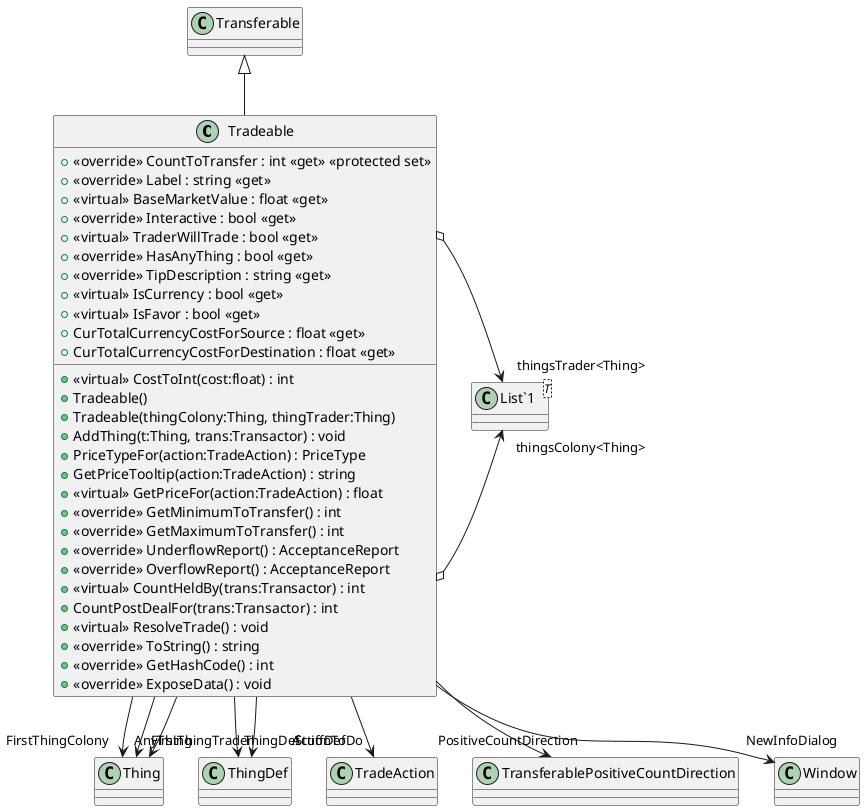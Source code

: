 @startuml
class Tradeable {
    + <<override>> CountToTransfer : int <<get>> <<protected set>>
    + <<override>> Label : string <<get>>
    + <<virtual>> BaseMarketValue : float <<get>>
    + <<override>> Interactive : bool <<get>>
    + <<virtual>> TraderWillTrade : bool <<get>>
    + <<override>> HasAnyThing : bool <<get>>
    + <<override>> TipDescription : string <<get>>
    + <<virtual>> IsCurrency : bool <<get>>
    + <<virtual>> IsFavor : bool <<get>>
    + CurTotalCurrencyCostForSource : float <<get>>
    + CurTotalCurrencyCostForDestination : float <<get>>
    + <<virtual>> CostToInt(cost:float) : int
    + Tradeable()
    + Tradeable(thingColony:Thing, thingTrader:Thing)
    + AddThing(t:Thing, trans:Transactor) : void
    + PriceTypeFor(action:TradeAction) : PriceType
    + GetPriceTooltip(action:TradeAction) : string
    + <<virtual>> GetPriceFor(action:TradeAction) : float
    + <<override>> GetMinimumToTransfer() : int
    + <<override>> GetMaximumToTransfer() : int
    + <<override>> UnderflowReport() : AcceptanceReport
    + <<override>> OverflowReport() : AcceptanceReport
    + <<virtual>> CountHeldBy(trans:Transactor) : int
    + CountPostDealFor(trans:Transactor) : int
    + <<virtual>> ResolveTrade() : void
    + <<override>> ToString() : string
    + <<override>> GetHashCode() : int
    + <<override>> ExposeData() : void
}
class "List`1"<T> {
}
Transferable <|-- Tradeable
Tradeable o-> "thingsColony<Thing>" "List`1"
Tradeable o-> "thingsTrader<Thing>" "List`1"
Tradeable --> "FirstThingColony" Thing
Tradeable --> "FirstThingTrader" Thing
Tradeable --> "AnyThing" Thing
Tradeable --> "ThingDef" ThingDef
Tradeable --> "StuffDef" ThingDef
Tradeable --> "ActionToDo" TradeAction
Tradeable --> "PositiveCountDirection" TransferablePositiveCountDirection
Tradeable --> "NewInfoDialog" Window
@enduml

